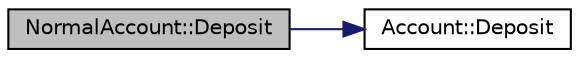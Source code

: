 digraph "NormalAccount::Deposit"
{
 // LATEX_PDF_SIZE
  edge [fontname="Helvetica",fontsize="10",labelfontname="Helvetica",labelfontsize="10"];
  node [fontname="Helvetica",fontsize="10",shape=record];
  rankdir="LR";
  Node1 [label="NormalAccount::Deposit",height=0.2,width=0.4,color="black", fillcolor="grey75", style="filled", fontcolor="black",tooltip="계좌정보 출력"];
  Node1 -> Node2 [color="midnightblue",fontsize="10",style="solid",fontname="Helvetica"];
  Node2 [label="Account::Deposit",height=0.2,width=0.4,color="black", fillcolor="white", style="filled",URL="$class_account.html#aeb01e9477a2dc4d4c2abdf032b478348",tooltip="계좌정보 출력"];
}
